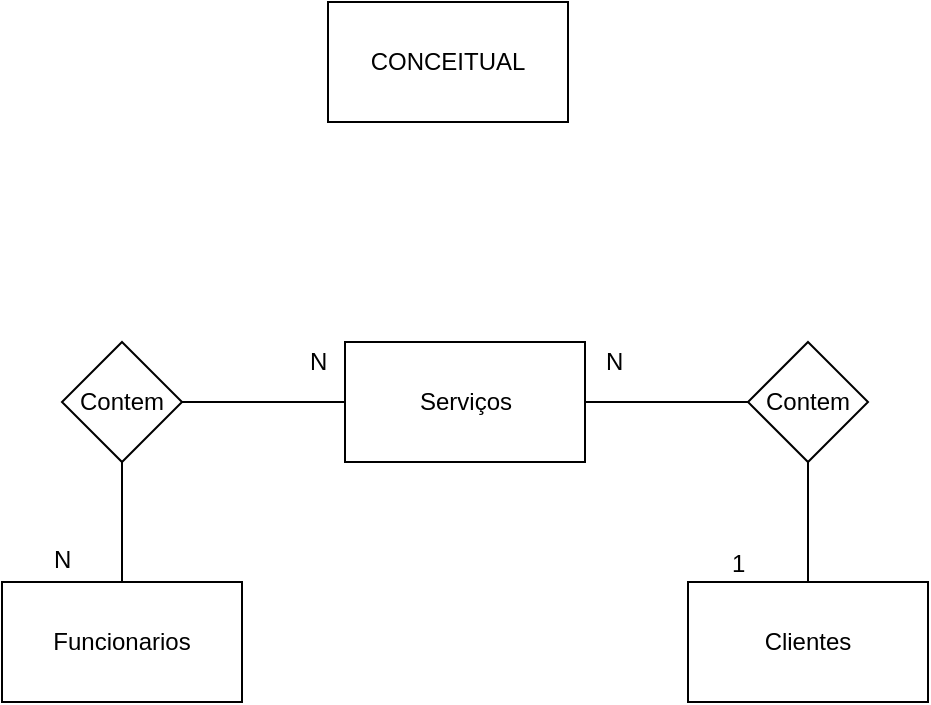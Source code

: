 <mxfile version="10.9.5" type="device"><diagram id="fBLA-NKZnkIgYfdZaNWY" name="CONCEITUAL"><mxGraphModel dx="926" dy="628" grid="1" gridSize="10" guides="1" tooltips="1" connect="1" arrows="1" fold="1" page="1" pageScale="1" pageWidth="827" pageHeight="1169" math="0" shadow="0"><root><mxCell id="0"/><mxCell id="1" parent="0"/><mxCell id="EsZJF7pmGDQHvw0dl2oy-1" value="CONCEITUAL" style="rounded=0;whiteSpace=wrap;html=1;" parent="1" vertex="1"><mxGeometry x="353" y="50" width="120" height="60" as="geometry"/></mxCell><mxCell id="EsZJF7pmGDQHvw0dl2oy-2" value="Funcionarios" style="rounded=0;whiteSpace=wrap;html=1;" parent="1" vertex="1"><mxGeometry x="190" y="340" width="120" height="60" as="geometry"/></mxCell><mxCell id="EsZJF7pmGDQHvw0dl2oy-3" value="Clientes" style="rounded=0;whiteSpace=wrap;html=1;" parent="1" vertex="1"><mxGeometry x="533" y="340" width="120" height="60" as="geometry"/></mxCell><mxCell id="EsZJF7pmGDQHvw0dl2oy-9" style="edgeStyle=orthogonalEdgeStyle;rounded=0;orthogonalLoop=1;jettySize=auto;html=1;exitX=1;exitY=0.5;exitDx=0;exitDy=0;entryX=0;entryY=0.5;entryDx=0;entryDy=0;endArrow=none;endFill=0;" parent="1" source="EsZJF7pmGDQHvw0dl2oy-4" target="EsZJF7pmGDQHvw0dl2oy-8" edge="1"><mxGeometry relative="1" as="geometry"/></mxCell><mxCell id="EsZJF7pmGDQHvw0dl2oy-4" value="Serviços" style="rounded=0;whiteSpace=wrap;html=1;" parent="1" vertex="1"><mxGeometry x="361.5" y="220" width="120" height="60" as="geometry"/></mxCell><mxCell id="EsZJF7pmGDQHvw0dl2oy-6" style="edgeStyle=orthogonalEdgeStyle;rounded=0;orthogonalLoop=1;jettySize=auto;html=1;endArrow=none;endFill=0;" parent="1" source="EsZJF7pmGDQHvw0dl2oy-5" target="EsZJF7pmGDQHvw0dl2oy-4" edge="1"><mxGeometry relative="1" as="geometry"/></mxCell><mxCell id="EsZJF7pmGDQHvw0dl2oy-7" style="edgeStyle=orthogonalEdgeStyle;rounded=0;orthogonalLoop=1;jettySize=auto;html=1;exitX=0.5;exitY=1;exitDx=0;exitDy=0;endArrow=none;endFill=0;" parent="1" source="EsZJF7pmGDQHvw0dl2oy-5" target="EsZJF7pmGDQHvw0dl2oy-2" edge="1"><mxGeometry relative="1" as="geometry"/></mxCell><mxCell id="EsZJF7pmGDQHvw0dl2oy-5" value="Contem" style="rhombus;whiteSpace=wrap;html=1;" parent="1" vertex="1"><mxGeometry x="220" y="220" width="60" height="60" as="geometry"/></mxCell><mxCell id="EsZJF7pmGDQHvw0dl2oy-10" style="edgeStyle=orthogonalEdgeStyle;rounded=0;orthogonalLoop=1;jettySize=auto;html=1;exitX=0.5;exitY=1;exitDx=0;exitDy=0;entryX=0.5;entryY=0;entryDx=0;entryDy=0;endArrow=none;endFill=0;" parent="1" source="EsZJF7pmGDQHvw0dl2oy-8" target="EsZJF7pmGDQHvw0dl2oy-3" edge="1"><mxGeometry relative="1" as="geometry"/></mxCell><mxCell id="EsZJF7pmGDQHvw0dl2oy-8" value="Contem" style="rhombus;whiteSpace=wrap;html=1;" parent="1" vertex="1"><mxGeometry x="563" y="220" width="60" height="60" as="geometry"/></mxCell><mxCell id="EsZJF7pmGDQHvw0dl2oy-11" value="N" style="text;html=1;resizable=0;points=[];autosize=1;align=left;verticalAlign=top;spacingTop=-4;" parent="1" vertex="1"><mxGeometry x="214" y="319" width="20" height="20" as="geometry"/></mxCell><mxCell id="EsZJF7pmGDQHvw0dl2oy-12" value="N" style="text;html=1;resizable=0;points=[];autosize=1;align=left;verticalAlign=top;spacingTop=-4;" parent="1" vertex="1"><mxGeometry x="341.5" y="220" width="20" height="20" as="geometry"/></mxCell><mxCell id="EsZJF7pmGDQHvw0dl2oy-13" value="N" style="text;html=1;resizable=0;points=[];autosize=1;align=left;verticalAlign=top;spacingTop=-4;" parent="1" vertex="1"><mxGeometry x="490" y="220" width="20" height="20" as="geometry"/></mxCell><mxCell id="EsZJF7pmGDQHvw0dl2oy-14" value="1" style="text;html=1;resizable=0;points=[];autosize=1;align=left;verticalAlign=top;spacingTop=-4;" parent="1" vertex="1"><mxGeometry x="553" y="321" width="20" height="20" as="geometry"/></mxCell></root></mxGraphModel></diagram><diagram id="LLnEuz3279m1Sdzix_d-" name="LOGICO"><mxGraphModel dx="926" dy="628" grid="1" gridSize="10" guides="1" tooltips="1" connect="1" arrows="1" fold="1" page="1" pageScale="1" pageWidth="827" pageHeight="1169" math="0" shadow="0"><root><mxCell id="dORFaNyN9bjWA8SN6o8U-0"/><mxCell id="dORFaNyN9bjWA8SN6o8U-1" parent="dORFaNyN9bjWA8SN6o8U-0"/><mxCell id="dORFaNyN9bjWA8SN6o8U-2" value="LOGICO" style="rounded=0;whiteSpace=wrap;html=1;" parent="dORFaNyN9bjWA8SN6o8U-1" vertex="1"><mxGeometry x="353" y="20" width="120" height="60" as="geometry"/></mxCell><mxCell id="dORFaNyN9bjWA8SN6o8U-4" value="Funcionario" style="swimlane;fontStyle=0;childLayout=stackLayout;horizontal=1;startSize=26;fillColor=#e0e0e0;horizontalStack=0;resizeParent=1;resizeParentMax=0;resizeLast=0;collapsible=1;marginBottom=0;swimlaneFillColor=#ffffff;align=center;fontSize=14;" parent="dORFaNyN9bjWA8SN6o8U-1" vertex="1"><mxGeometry x="70" y="280" width="160" height="118" as="geometry"/></mxCell><mxCell id="dORFaNyN9bjWA8SN6o8U-5" value="IdFuncionario:int" style="shape=partialRectangle;top=0;left=0;right=0;bottom=1;align=left;verticalAlign=middle;fillColor=none;spacingLeft=34;spacingRight=4;overflow=hidden;rotatable=0;points=[[0,0.5],[1,0.5]];portConstraint=eastwest;dropTarget=0;fontStyle=5;fontSize=12;" parent="dORFaNyN9bjWA8SN6o8U-4" vertex="1"><mxGeometry y="26" width="160" height="30" as="geometry"/></mxCell><mxCell id="dORFaNyN9bjWA8SN6o8U-6" value="PK" style="shape=partialRectangle;top=0;left=0;bottom=0;fillColor=none;align=left;verticalAlign=middle;spacingLeft=4;spacingRight=4;overflow=hidden;rotatable=0;points=[];portConstraint=eastwest;part=1;fontSize=12;" parent="dORFaNyN9bjWA8SN6o8U-5" vertex="1" connectable="0"><mxGeometry width="30" height="30" as="geometry"/></mxCell><mxCell id="dORFaNyN9bjWA8SN6o8U-7" value="Nome::Varchar(255)" style="shape=partialRectangle;top=0;left=0;right=0;bottom=0;align=left;verticalAlign=top;fillColor=none;spacingLeft=34;spacingRight=4;overflow=hidden;rotatable=0;points=[[0,0.5],[1,0.5]];portConstraint=eastwest;dropTarget=0;fontSize=12;" parent="dORFaNyN9bjWA8SN6o8U-4" vertex="1"><mxGeometry y="56" width="160" height="26" as="geometry"/></mxCell><mxCell id="dORFaNyN9bjWA8SN6o8U-8" value="" style="shape=partialRectangle;top=0;left=0;bottom=0;fillColor=none;align=left;verticalAlign=top;spacingLeft=4;spacingRight=4;overflow=hidden;rotatable=0;points=[];portConstraint=eastwest;part=1;fontSize=12;" parent="dORFaNyN9bjWA8SN6o8U-7" vertex="1" connectable="0"><mxGeometry width="30" height="26" as="geometry"/></mxCell><mxCell id="dORFaNyN9bjWA8SN6o8U-9" value="Salario:Money" style="shape=partialRectangle;top=0;left=0;right=0;bottom=0;align=left;verticalAlign=top;fillColor=none;spacingLeft=34;spacingRight=4;overflow=hidden;rotatable=0;points=[[0,0.5],[1,0.5]];portConstraint=eastwest;dropTarget=0;fontSize=12;" parent="dORFaNyN9bjWA8SN6o8U-4" vertex="1"><mxGeometry y="82" width="160" height="26" as="geometry"/></mxCell><mxCell id="dORFaNyN9bjWA8SN6o8U-10" value="" style="shape=partialRectangle;top=0;left=0;bottom=0;fillColor=none;align=left;verticalAlign=top;spacingLeft=4;spacingRight=4;overflow=hidden;rotatable=0;points=[];portConstraint=eastwest;part=1;fontSize=12;" parent="dORFaNyN9bjWA8SN6o8U-9" vertex="1" connectable="0"><mxGeometry width="30" height="26" as="geometry"/></mxCell><mxCell id="dORFaNyN9bjWA8SN6o8U-13" value="" style="shape=partialRectangle;top=0;left=0;right=0;bottom=0;align=left;verticalAlign=top;fillColor=none;spacingLeft=34;spacingRight=4;overflow=hidden;rotatable=0;points=[[0,0.5],[1,0.5]];portConstraint=eastwest;dropTarget=0;fontSize=12;" parent="dORFaNyN9bjWA8SN6o8U-4" vertex="1"><mxGeometry y="108" width="160" height="10" as="geometry"/></mxCell><mxCell id="dORFaNyN9bjWA8SN6o8U-14" value="" style="shape=partialRectangle;top=0;left=0;bottom=0;fillColor=none;align=left;verticalAlign=top;spacingLeft=4;spacingRight=4;overflow=hidden;rotatable=0;points=[];portConstraint=eastwest;part=1;fontSize=12;" parent="dORFaNyN9bjWA8SN6o8U-13" vertex="1" connectable="0"><mxGeometry width="30" height="10" as="geometry"/></mxCell><mxCell id="dORFaNyN9bjWA8SN6o8U-24" value="Cliente" style="swimlane;fontStyle=0;childLayout=stackLayout;horizontal=1;startSize=26;fillColor=#e0e0e0;horizontalStack=0;resizeParent=1;resizeParentMax=0;resizeLast=0;collapsible=1;marginBottom=0;swimlaneFillColor=#ffffff;align=center;fontSize=14;" parent="dORFaNyN9bjWA8SN6o8U-1" vertex="1"><mxGeometry x="590" y="280" width="210" height="170" as="geometry"/></mxCell><mxCell id="dORFaNyN9bjWA8SN6o8U-25" value="IdCliente:int" style="shape=partialRectangle;top=0;left=0;right=0;bottom=1;align=left;verticalAlign=middle;fillColor=none;spacingLeft=34;spacingRight=4;overflow=hidden;rotatable=0;points=[[0,0.5],[1,0.5]];portConstraint=eastwest;dropTarget=0;fontStyle=5;fontSize=12;" parent="dORFaNyN9bjWA8SN6o8U-24" vertex="1"><mxGeometry y="26" width="210" height="30" as="geometry"/></mxCell><mxCell id="dORFaNyN9bjWA8SN6o8U-26" value="PK" style="shape=partialRectangle;top=0;left=0;bottom=0;fillColor=none;align=left;verticalAlign=middle;spacingLeft=4;spacingRight=4;overflow=hidden;rotatable=0;points=[];portConstraint=eastwest;part=1;fontSize=12;" parent="dORFaNyN9bjWA8SN6o8U-25" vertex="1" connectable="0"><mxGeometry width="30" height="30" as="geometry"/></mxCell><mxCell id="dORFaNyN9bjWA8SN6o8U-27" value="NomeFantasia:Varchar(200)" style="shape=partialRectangle;top=0;left=0;right=0;bottom=0;align=left;verticalAlign=top;fillColor=none;spacingLeft=34;spacingRight=4;overflow=hidden;rotatable=0;points=[[0,0.5],[1,0.5]];portConstraint=eastwest;dropTarget=0;fontSize=12;" parent="dORFaNyN9bjWA8SN6o8U-24" vertex="1"><mxGeometry y="56" width="210" height="26" as="geometry"/></mxCell><mxCell id="dORFaNyN9bjWA8SN6o8U-28" value="" style="shape=partialRectangle;top=0;left=0;bottom=0;fillColor=none;align=left;verticalAlign=top;spacingLeft=4;spacingRight=4;overflow=hidden;rotatable=0;points=[];portConstraint=eastwest;part=1;fontSize=12;" parent="dORFaNyN9bjWA8SN6o8U-27" vertex="1" connectable="0"><mxGeometry width="30" height="26" as="geometry"/></mxCell><mxCell id="dORFaNyN9bjWA8SN6o8U-29" value="CNPJ:Char(18)" style="shape=partialRectangle;top=0;left=0;right=0;bottom=0;align=left;verticalAlign=top;fillColor=none;spacingLeft=34;spacingRight=4;overflow=hidden;rotatable=0;points=[[0,0.5],[1,0.5]];portConstraint=eastwest;dropTarget=0;fontSize=12;" parent="dORFaNyN9bjWA8SN6o8U-24" vertex="1"><mxGeometry y="82" width="210" height="26" as="geometry"/></mxCell><mxCell id="dORFaNyN9bjWA8SN6o8U-30" value="" style="shape=partialRectangle;top=0;left=0;bottom=0;fillColor=none;align=left;verticalAlign=top;spacingLeft=4;spacingRight=4;overflow=hidden;rotatable=0;points=[];portConstraint=eastwest;part=1;fontSize=12;" parent="dORFaNyN9bjWA8SN6o8U-29" vertex="1" connectable="0"><mxGeometry width="30" height="26" as="geometry"/></mxCell><mxCell id="dORFaNyN9bjWA8SN6o8U-31" value="RazaoSocial:Varchar(200)" style="shape=partialRectangle;top=0;left=0;right=0;bottom=0;align=left;verticalAlign=top;fillColor=none;spacingLeft=34;spacingRight=4;overflow=hidden;rotatable=0;points=[[0,0.5],[1,0.5]];portConstraint=eastwest;dropTarget=0;fontSize=12;" parent="dORFaNyN9bjWA8SN6o8U-24" vertex="1"><mxGeometry y="108" width="210" height="26" as="geometry"/></mxCell><mxCell id="dORFaNyN9bjWA8SN6o8U-32" value="" style="shape=partialRectangle;top=0;left=0;bottom=0;fillColor=none;align=left;verticalAlign=top;spacingLeft=4;spacingRight=4;overflow=hidden;rotatable=0;points=[];portConstraint=eastwest;part=1;fontSize=12;" parent="dORFaNyN9bjWA8SN6o8U-31" vertex="1" connectable="0"><mxGeometry width="30" height="26" as="geometry"/></mxCell><mxCell id="dORFaNyN9bjWA8SN6o8U-33" value="" style="shape=partialRectangle;top=0;left=0;right=0;bottom=0;align=left;verticalAlign=top;fillColor=none;spacingLeft=34;spacingRight=4;overflow=hidden;rotatable=0;points=[[0,0.5],[1,0.5]];portConstraint=eastwest;dropTarget=0;fontSize=12;" parent="dORFaNyN9bjWA8SN6o8U-24" vertex="1"><mxGeometry y="134" width="210" height="10" as="geometry"/></mxCell><mxCell id="dORFaNyN9bjWA8SN6o8U-34" value="" style="shape=partialRectangle;top=0;left=0;bottom=0;fillColor=none;align=left;verticalAlign=top;spacingLeft=4;spacingRight=4;overflow=hidden;rotatable=0;points=[];portConstraint=eastwest;part=1;fontSize=12;" parent="dORFaNyN9bjWA8SN6o8U-33" vertex="1" connectable="0"><mxGeometry width="30" height="10" as="geometry"/></mxCell><mxCell id="dORFaNyN9bjWA8SN6o8U-37" value="Endereco:Vacrhar(255)" style="shape=partialRectangle;top=0;left=0;right=0;bottom=0;align=left;verticalAlign=top;fillColor=none;spacingLeft=34;spacingRight=4;overflow=hidden;rotatable=0;points=[[0,0.5],[1,0.5]];portConstraint=eastwest;dropTarget=0;fontSize=12;" parent="dORFaNyN9bjWA8SN6o8U-24" vertex="1"><mxGeometry y="144" width="210" height="26" as="geometry"/></mxCell><mxCell id="dORFaNyN9bjWA8SN6o8U-38" value="" style="shape=partialRectangle;top=0;left=0;bottom=0;fillColor=none;align=left;verticalAlign=top;spacingLeft=4;spacingRight=4;overflow=hidden;rotatable=0;points=[];portConstraint=eastwest;part=1;fontSize=12;" parent="dORFaNyN9bjWA8SN6o8U-37" vertex="1" connectable="0"><mxGeometry width="30" height="26" as="geometry"/></mxCell><mxCell id="dORFaNyN9bjWA8SN6o8U-52" value="Servico" style="swimlane;fontStyle=0;childLayout=stackLayout;horizontal=1;startSize=26;fillColor=#e0e0e0;horizontalStack=0;resizeParent=1;resizeParentMax=0;resizeLast=0;collapsible=1;marginBottom=0;swimlaneFillColor=#ffffff;align=center;fontSize=14;" parent="dORFaNyN9bjWA8SN6o8U-1" vertex="1"><mxGeometry x="320" y="190" width="200" height="220" as="geometry"/></mxCell><mxCell id="dORFaNyN9bjWA8SN6o8U-53" value="IdServico:int" style="shape=partialRectangle;top=0;left=0;right=0;bottom=0;align=left;verticalAlign=middle;fillColor=none;spacingLeft=60;spacingRight=4;overflow=hidden;rotatable=0;points=[[0,0.5],[1,0.5]];portConstraint=eastwest;dropTarget=0;fontStyle=5;fontSize=12;" parent="dORFaNyN9bjWA8SN6o8U-52" vertex="1"><mxGeometry y="26" width="200" height="34" as="geometry"/></mxCell><mxCell id="dORFaNyN9bjWA8SN6o8U-54" value="PK" style="shape=partialRectangle;fontStyle=1;top=0;left=0;bottom=0;fillColor=none;align=left;verticalAlign=middle;spacingLeft=4;spacingRight=4;overflow=hidden;rotatable=0;points=[];portConstraint=eastwest;part=1;fontSize=12;" parent="dORFaNyN9bjWA8SN6o8U-53" vertex="1" connectable="0"><mxGeometry width="50" height="34" as="geometry"/></mxCell><mxCell id="dORFaNyN9bjWA8SN6o8U-55" value="IdCliente:int" style="shape=partialRectangle;top=0;left=0;right=0;bottom=1;align=left;verticalAlign=middle;fillColor=none;spacingLeft=60;spacingRight=4;overflow=hidden;rotatable=0;points=[[0,0.5],[1,0.5]];portConstraint=eastwest;dropTarget=0;fontStyle=5;fontSize=12;" parent="dORFaNyN9bjWA8SN6o8U-52" vertex="1"><mxGeometry y="60" width="200" height="30" as="geometry"/></mxCell><mxCell id="dORFaNyN9bjWA8SN6o8U-56" value="FK" style="shape=partialRectangle;fontStyle=1;top=0;left=0;bottom=0;fillColor=none;align=left;verticalAlign=middle;spacingLeft=4;spacingRight=4;overflow=hidden;rotatable=0;points=[];portConstraint=eastwest;part=1;fontSize=12;" parent="dORFaNyN9bjWA8SN6o8U-55" vertex="1" connectable="0"><mxGeometry width="50" height="30" as="geometry"/></mxCell><mxCell id="dORFaNyN9bjWA8SN6o8U-74" value="Descricao:Varchar(255)" style="shape=partialRectangle;top=0;left=0;right=0;bottom=0;align=left;verticalAlign=top;fillColor=none;spacingLeft=60;spacingRight=4;overflow=hidden;rotatable=0;points=[[0,0.5],[1,0.5]];portConstraint=eastwest;dropTarget=0;fontSize=12;" parent="dORFaNyN9bjWA8SN6o8U-52" vertex="1"><mxGeometry y="90" width="200" height="26" as="geometry"/></mxCell><mxCell id="dORFaNyN9bjWA8SN6o8U-75" value="" style="shape=partialRectangle;top=0;left=0;bottom=0;fillColor=none;align=left;verticalAlign=top;spacingLeft=4;spacingRight=4;overflow=hidden;rotatable=0;points=[];portConstraint=eastwest;part=1;fontSize=12;" parent="dORFaNyN9bjWA8SN6o8U-74" vertex="1" connectable="0"><mxGeometry width="50" height="26" as="geometry"/></mxCell><mxCell id="dORFaNyN9bjWA8SN6o8U-57" value="Comodo:Varchar(100)" style="shape=partialRectangle;top=0;left=0;right=0;bottom=0;align=left;verticalAlign=top;fillColor=none;spacingLeft=60;spacingRight=4;overflow=hidden;rotatable=0;points=[[0,0.5],[1,0.5]];portConstraint=eastwest;dropTarget=0;fontSize=12;" parent="dORFaNyN9bjWA8SN6o8U-52" vertex="1"><mxGeometry y="116" width="200" height="26" as="geometry"/></mxCell><mxCell id="dORFaNyN9bjWA8SN6o8U-58" value="" style="shape=partialRectangle;top=0;left=0;bottom=0;fillColor=none;align=left;verticalAlign=top;spacingLeft=4;spacingRight=4;overflow=hidden;rotatable=0;points=[];portConstraint=eastwest;part=1;fontSize=12;" parent="dORFaNyN9bjWA8SN6o8U-57" vertex="1" connectable="0"><mxGeometry width="50" height="26" as="geometry"/></mxCell><mxCell id="dORFaNyN9bjWA8SN6o8U-68" value="DataInicio:Datetime" style="shape=partialRectangle;top=0;left=0;right=0;bottom=0;align=left;verticalAlign=top;fillColor=none;spacingLeft=60;spacingRight=4;overflow=hidden;rotatable=0;points=[[0,0.5],[1,0.5]];portConstraint=eastwest;dropTarget=0;fontSize=12;" parent="dORFaNyN9bjWA8SN6o8U-52" vertex="1"><mxGeometry y="142" width="200" height="26" as="geometry"/></mxCell><mxCell id="dORFaNyN9bjWA8SN6o8U-69" value="" style="shape=partialRectangle;top=0;left=0;bottom=0;fillColor=none;align=left;verticalAlign=top;spacingLeft=4;spacingRight=4;overflow=hidden;rotatable=0;points=[];portConstraint=eastwest;part=1;fontSize=12;" parent="dORFaNyN9bjWA8SN6o8U-68" vertex="1" connectable="0"><mxGeometry width="50" height="26" as="geometry"/></mxCell><mxCell id="dORFaNyN9bjWA8SN6o8U-70" value="DataTermino:Datetime" style="shape=partialRectangle;top=0;left=0;right=0;bottom=0;align=left;verticalAlign=top;fillColor=none;spacingLeft=60;spacingRight=4;overflow=hidden;rotatable=0;points=[[0,0.5],[1,0.5]];portConstraint=eastwest;dropTarget=0;fontSize=12;" parent="dORFaNyN9bjWA8SN6o8U-52" vertex="1"><mxGeometry y="168" width="200" height="26" as="geometry"/></mxCell><mxCell id="dORFaNyN9bjWA8SN6o8U-71" value="" style="shape=partialRectangle;top=0;left=0;bottom=0;fillColor=none;align=left;verticalAlign=top;spacingLeft=4;spacingRight=4;overflow=hidden;rotatable=0;points=[];portConstraint=eastwest;part=1;fontSize=12;" parent="dORFaNyN9bjWA8SN6o8U-70" vertex="1" connectable="0"><mxGeometry width="50" height="26" as="geometry"/></mxCell><mxCell id="dORFaNyN9bjWA8SN6o8U-72" value="Valor:Money" style="shape=partialRectangle;top=0;left=0;right=0;bottom=0;align=left;verticalAlign=top;fillColor=none;spacingLeft=60;spacingRight=4;overflow=hidden;rotatable=0;points=[[0,0.5],[1,0.5]];portConstraint=eastwest;dropTarget=0;fontSize=12;" parent="dORFaNyN9bjWA8SN6o8U-52" vertex="1"><mxGeometry y="194" width="200" height="26" as="geometry"/></mxCell><mxCell id="dORFaNyN9bjWA8SN6o8U-73" value="" style="shape=partialRectangle;top=0;left=0;bottom=0;fillColor=none;align=left;verticalAlign=top;spacingLeft=4;spacingRight=4;overflow=hidden;rotatable=0;points=[];portConstraint=eastwest;part=1;fontSize=12;" parent="dORFaNyN9bjWA8SN6o8U-72" vertex="1" connectable="0"><mxGeometry width="50" height="26" as="geometry"/></mxCell><mxCell id="dORFaNyN9bjWA8SN6o8U-76" value="FuncionariosServicos" style="swimlane;fontStyle=0;childLayout=stackLayout;horizontal=1;startSize=26;fillColor=#e0e0e0;horizontalStack=0;resizeParent=1;resizeParentMax=0;resizeLast=0;collapsible=1;marginBottom=0;swimlaneFillColor=#ffffff;align=center;fontSize=14;" parent="dORFaNyN9bjWA8SN6o8U-1" vertex="1"><mxGeometry x="323" y="528" width="180" height="86" as="geometry"/></mxCell><mxCell id="dORFaNyN9bjWA8SN6o8U-77" value="IdServico:int" style="shape=partialRectangle;top=0;left=0;right=0;bottom=0;align=left;verticalAlign=middle;fillColor=none;spacingLeft=60;spacingRight=4;overflow=hidden;rotatable=0;points=[[0,0.5],[1,0.5]];portConstraint=eastwest;dropTarget=0;fontStyle=5;fontSize=12;" parent="dORFaNyN9bjWA8SN6o8U-76" vertex="1"><mxGeometry y="26" width="180" height="30" as="geometry"/></mxCell><mxCell id="dORFaNyN9bjWA8SN6o8U-78" value="FK1" style="shape=partialRectangle;fontStyle=1;top=0;left=0;bottom=0;fillColor=none;align=left;verticalAlign=middle;spacingLeft=4;spacingRight=4;overflow=hidden;rotatable=0;points=[];portConstraint=eastwest;part=1;fontSize=12;" parent="dORFaNyN9bjWA8SN6o8U-77" vertex="1" connectable="0"><mxGeometry width="50" height="30" as="geometry"/></mxCell><mxCell id="dORFaNyN9bjWA8SN6o8U-79" value="IdFuncionario:int" style="shape=partialRectangle;top=0;left=0;right=0;bottom=1;align=left;verticalAlign=middle;fillColor=none;spacingLeft=60;spacingRight=4;overflow=hidden;rotatable=0;points=[[0,0.5],[1,0.5]];portConstraint=eastwest;dropTarget=0;fontStyle=5;fontSize=12;" parent="dORFaNyN9bjWA8SN6o8U-76" vertex="1"><mxGeometry y="56" width="180" height="30" as="geometry"/></mxCell><mxCell id="dORFaNyN9bjWA8SN6o8U-80" value="FK2" style="shape=partialRectangle;fontStyle=1;top=0;left=0;bottom=0;fillColor=none;align=left;verticalAlign=middle;spacingLeft=4;spacingRight=4;overflow=hidden;rotatable=0;points=[];portConstraint=eastwest;part=1;fontSize=12;" parent="dORFaNyN9bjWA8SN6o8U-79" vertex="1" connectable="0"><mxGeometry width="50" height="30" as="geometry"/></mxCell><mxCell id="dORFaNyN9bjWA8SN6o8U-83" value="" style="edgeStyle=entityRelationEdgeStyle;fontSize=12;html=1;endArrow=ERoneToMany;" parent="dORFaNyN9bjWA8SN6o8U-1" source="dORFaNyN9bjWA8SN6o8U-25" target="dORFaNyN9bjWA8SN6o8U-55" edge="1"><mxGeometry width="100" height="100" relative="1" as="geometry"><mxPoint x="590" y="440" as="sourcePoint"/><mxPoint x="690" y="340" as="targetPoint"/></mxGeometry></mxCell><mxCell id="dORFaNyN9bjWA8SN6o8U-84" value="" style="edgeStyle=entityRelationEdgeStyle;fontSize=12;html=1;endArrow=ERoneToMany;entryX=0;entryY=0.5;entryDx=0;entryDy=0;" parent="dORFaNyN9bjWA8SN6o8U-1" source="dORFaNyN9bjWA8SN6o8U-5" target="dORFaNyN9bjWA8SN6o8U-79" edge="1"><mxGeometry width="100" height="100" relative="1" as="geometry"><mxPoint x="120" y="600" as="sourcePoint"/><mxPoint x="220" y="500" as="targetPoint"/></mxGeometry></mxCell><mxCell id="dORFaNyN9bjWA8SN6o8U-85" value="" style="edgeStyle=entityRelationEdgeStyle;fontSize=12;html=1;endArrow=ERoneToMany;" parent="dORFaNyN9bjWA8SN6o8U-1" source="dORFaNyN9bjWA8SN6o8U-25" target="dORFaNyN9bjWA8SN6o8U-77" edge="1"><mxGeometry width="100" height="100" relative="1" as="geometry"><mxPoint x="680" y="580" as="sourcePoint"/><mxPoint x="780" y="480" as="targetPoint"/></mxGeometry></mxCell></root></mxGraphModel></diagram></mxfile>